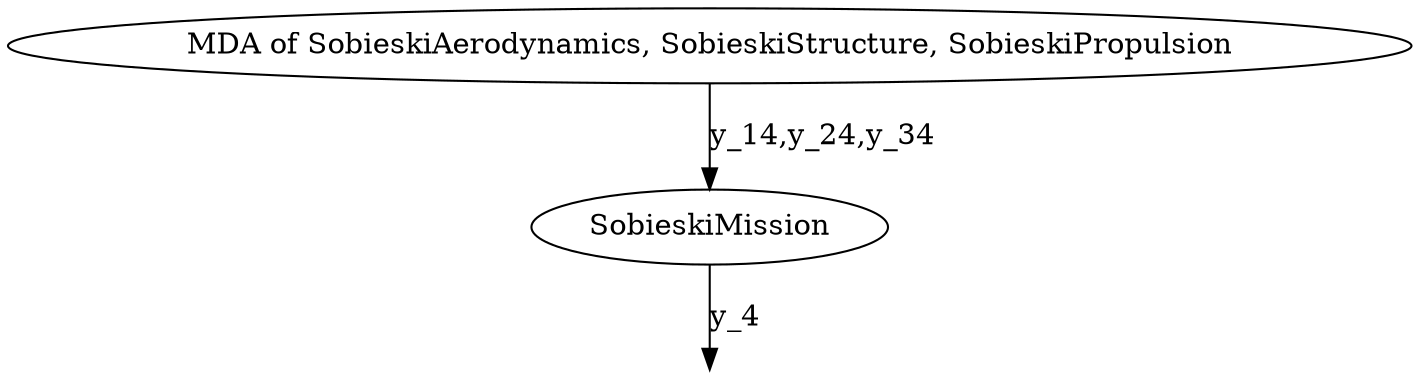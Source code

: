 digraph "Dependency graph" {
	"MDA of SobieskiAerodynamics, SobieskiStructure, SobieskiPropulsion" -> SobieskiMission [label="y_14,y_24,y_34"]
	_0 [shape=point style=invis]
	SobieskiMission -> _0 [label=y_4]
}
